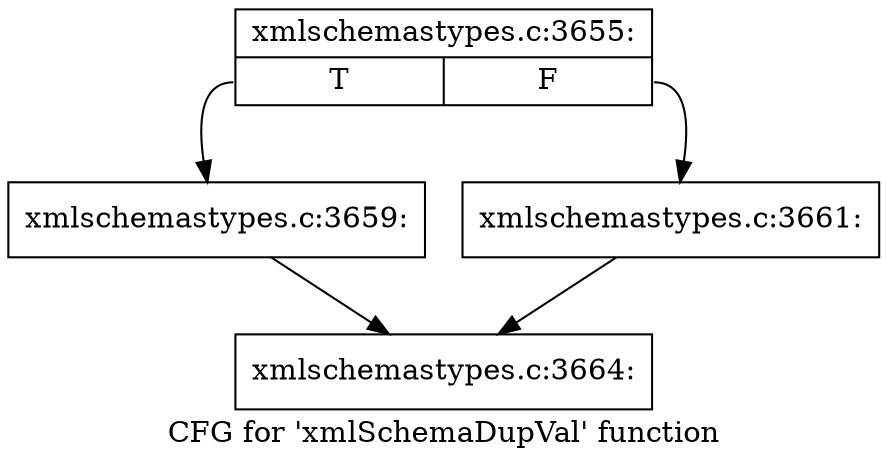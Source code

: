 digraph "CFG for 'xmlSchemaDupVal' function" {
	label="CFG for 'xmlSchemaDupVal' function";

	Node0x57f5640 [shape=record,label="{xmlschemastypes.c:3655:|{<s0>T|<s1>F}}"];
	Node0x57f5640:s0 -> Node0x57f61e0;
	Node0x57f5640:s1 -> Node0x57f6230;
	Node0x57f61e0 [shape=record,label="{xmlschemastypes.c:3659:}"];
	Node0x57f61e0 -> Node0x57f6030;
	Node0x57f6230 [shape=record,label="{xmlschemastypes.c:3661:}"];
	Node0x57f6230 -> Node0x57f6030;
	Node0x57f6030 [shape=record,label="{xmlschemastypes.c:3664:}"];
}
